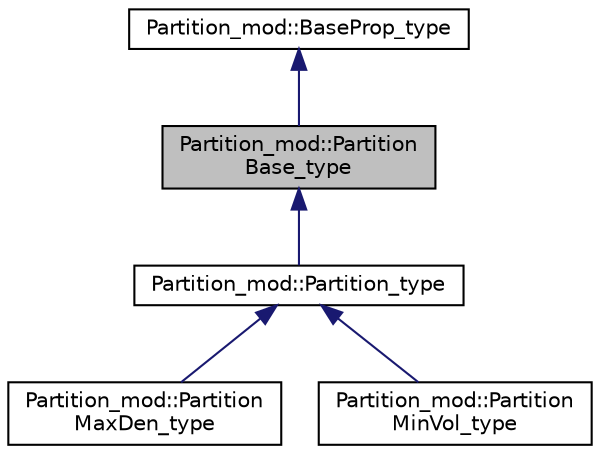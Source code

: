 digraph "Partition_mod::PartitionBase_type"
{
 // LATEX_PDF_SIZE
  edge [fontname="Helvetica",fontsize="10",labelfontname="Helvetica",labelfontsize="10"];
  node [fontname="Helvetica",fontsize="10",shape=record];
  Node1 [label="Partition_mod::Partition\lBase_type",height=0.2,width=0.4,color="black", fillcolor="grey75", style="filled", fontcolor="black",tooltip="The class for generating objects that hold the final output partition properties."];
  Node2 -> Node1 [dir="back",color="midnightblue",fontsize="10",style="solid",fontname="Helvetica"];
  Node2 [label="Partition_mod::BaseProp_type",height=0.2,width=0.4,color="black", fillcolor="white", style="filled",URL="$structPartition__mod_1_1BaseProp__type.html",tooltip="Abstract class containing the basic properties of partitions that are common between the exploration ..."];
  Node1 -> Node3 [dir="back",color="midnightblue",fontsize="10",style="solid",fontname="Helvetica"];
  Node3 [label="Partition_mod::Partition_type",height=0.2,width=0.4,color="black", fillcolor="white", style="filled",URL="$structPartition__mod_1_1Partition__type.html",tooltip="The Partition_type abstract class for Partition derived types. Partitions an input array Point(nd,..."];
  Node3 -> Node4 [dir="back",color="midnightblue",fontsize="10",style="solid",fontname="Helvetica"];
  Node4 [label="Partition_mod::Partition\lMaxDen_type",height=0.2,width=0.4,color="black", fillcolor="white", style="filled",URL="$structPartition__mod_1_1PartitionMaxDen__type.html",tooltip="The PartitionMaxDen_type class."];
  Node3 -> Node5 [dir="back",color="midnightblue",fontsize="10",style="solid",fontname="Helvetica"];
  Node5 [label="Partition_mod::Partition\lMinVol_type",height=0.2,width=0.4,color="black", fillcolor="white", style="filled",URL="$structPartition__mod_1_1PartitionMinVol__type.html",tooltip="The PartitionMinVol_type class."];
}
